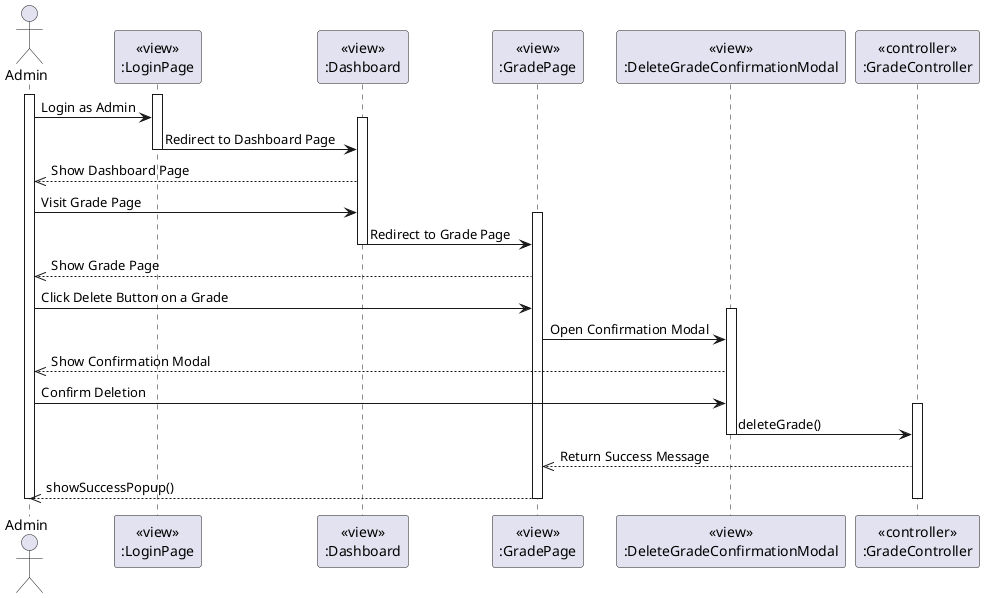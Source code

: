 @startuml DeleteGrade
actor Admin
participant LoginPageView [
  <<view>>
  :LoginPage
]

participant DashboardView [
  <<view>>
  :Dashboard
]

participant GradeView [
  <<view>>
  :GradePage
]

participant DeleteGradeConfirmationModalView [
  <<view>>
  :DeleteGradeConfirmationModal
]

participant GradeController [
  <<controller>>
  :GradeController
]

activate Admin
activate LoginPageView
Admin -> LoginPageView: Login as Admin
activate DashboardView
LoginPageView -> DashboardView: Redirect to Dashboard Page
deactivate LoginPageView

DashboardView -->> Admin: Show Dashboard Page

Admin -> DashboardView: Visit Grade Page
activate GradeView
DashboardView -> GradeView: Redirect to Grade Page
deactivate DashboardView

GradeView -->> Admin: Show Grade Page

Admin -> GradeView: Click Delete Button on a Grade

activate DeleteGradeConfirmationModalView
GradeView -> DeleteGradeConfirmationModalView: Open Confirmation Modal
DeleteGradeConfirmationModalView -->> Admin: Show Confirmation Modal

Admin -> DeleteGradeConfirmationModalView: Confirm Deletion

activate GradeController
DeleteGradeConfirmationModalView -> GradeController: deleteGrade()
deactivate DeleteGradeConfirmationModalView
GradeController -->> GradeView: Return Success Message
GradeView -->> Admin: showSuccessPopup()
deactivate GradeController

deactivate Admin
deactivate GradeView
@enduml

